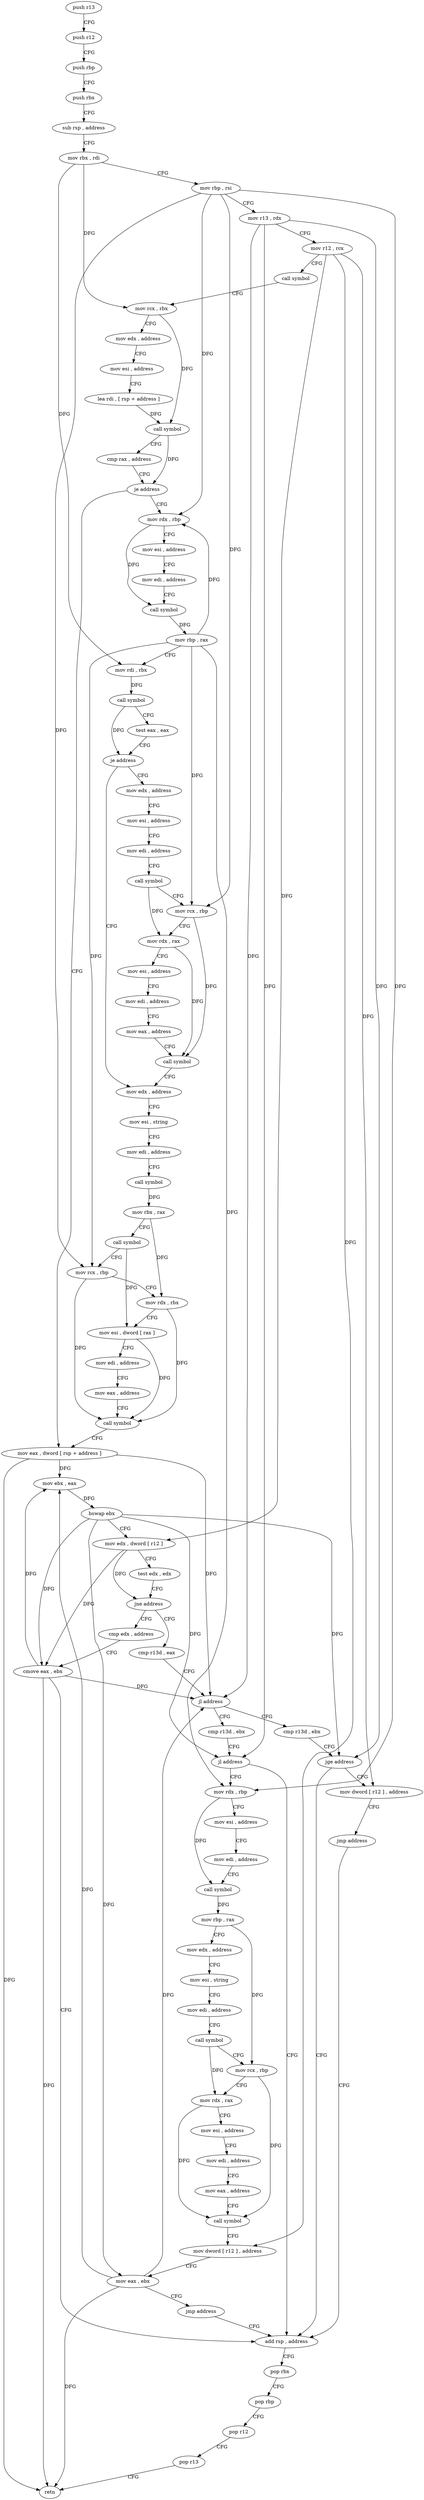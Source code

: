 digraph "func" {
"4213538" [label = "push r13" ]
"4213540" [label = "push r12" ]
"4213542" [label = "push rbp" ]
"4213543" [label = "push rbx" ]
"4213544" [label = "sub rsp , address" ]
"4213548" [label = "mov rbx , rdi" ]
"4213551" [label = "mov rbp , rsi" ]
"4213554" [label = "mov r13 , rdx" ]
"4213557" [label = "mov r12 , rcx" ]
"4213560" [label = "call symbol" ]
"4213565" [label = "mov rcx , rbx" ]
"4213568" [label = "mov edx , address" ]
"4213573" [label = "mov esi , address" ]
"4213578" [label = "lea rdi , [ rsp + address ]" ]
"4213583" [label = "call symbol" ]
"4213588" [label = "cmp rax , address" ]
"4213592" [label = "je address" ]
"4213728" [label = "mov eax , dword [ rsp + address ]" ]
"4213598" [label = "mov rdx , rbp" ]
"4213732" [label = "mov ebx , eax" ]
"4213734" [label = "bswap ebx" ]
"4213736" [label = "mov edx , dword [ r12 ]" ]
"4213740" [label = "test edx , edx" ]
"4213742" [label = "jne address" ]
"4213848" [label = "cmp edx , address" ]
"4213744" [label = "cmp r13d , eax" ]
"4213601" [label = "mov esi , address" ]
"4213606" [label = "mov edi , address" ]
"4213611" [label = "call symbol" ]
"4213616" [label = "mov rbp , rax" ]
"4213619" [label = "mov rdi , rbx" ]
"4213622" [label = "call symbol" ]
"4213627" [label = "test eax , eax" ]
"4213629" [label = "je address" ]
"4213677" [label = "mov edx , address" ]
"4213631" [label = "mov edx , address" ]
"4213851" [label = "cmove eax , ebx" ]
"4213854" [label = "add rsp , address" ]
"4213747" [label = "jl address" ]
"4213764" [label = "cmp r13d , ebx" ]
"4213749" [label = "cmp r13d , ebx" ]
"4213682" [label = "mov esi , string" ]
"4213687" [label = "mov edi , address" ]
"4213692" [label = "call symbol" ]
"4213697" [label = "mov rbx , rax" ]
"4213700" [label = "call symbol" ]
"4213705" [label = "mov rcx , rbp" ]
"4213708" [label = "mov rdx , rbx" ]
"4213711" [label = "mov esi , dword [ rax ]" ]
"4213713" [label = "mov edi , address" ]
"4213718" [label = "mov eax , address" ]
"4213723" [label = "call symbol" ]
"4213636" [label = "mov esi , address" ]
"4213641" [label = "mov edi , address" ]
"4213646" [label = "call symbol" ]
"4213651" [label = "mov rcx , rbp" ]
"4213654" [label = "mov rdx , rax" ]
"4213657" [label = "mov esi , address" ]
"4213662" [label = "mov edi , address" ]
"4213667" [label = "mov eax , address" ]
"4213672" [label = "call symbol" ]
"4213767" [label = "jl address" ]
"4213769" [label = "mov rdx , rbp" ]
"4213752" [label = "jge address" ]
"4213754" [label = "mov dword [ r12 ] , address" ]
"4213858" [label = "pop rbx" ]
"4213859" [label = "pop rbp" ]
"4213860" [label = "pop r12" ]
"4213862" [label = "pop r13" ]
"4213864" [label = "retn" ]
"4213772" [label = "mov esi , address" ]
"4213777" [label = "mov edi , address" ]
"4213782" [label = "call symbol" ]
"4213787" [label = "mov rbp , rax" ]
"4213790" [label = "mov edx , address" ]
"4213795" [label = "mov esi , string" ]
"4213800" [label = "mov edi , address" ]
"4213805" [label = "call symbol" ]
"4213810" [label = "mov rcx , rbp" ]
"4213813" [label = "mov rdx , rax" ]
"4213816" [label = "mov esi , address" ]
"4213821" [label = "mov edi , address" ]
"4213826" [label = "mov eax , address" ]
"4213831" [label = "call symbol" ]
"4213836" [label = "mov dword [ r12 ] , address" ]
"4213844" [label = "mov eax , ebx" ]
"4213846" [label = "jmp address" ]
"4213762" [label = "jmp address" ]
"4213538" -> "4213540" [ label = "CFG" ]
"4213540" -> "4213542" [ label = "CFG" ]
"4213542" -> "4213543" [ label = "CFG" ]
"4213543" -> "4213544" [ label = "CFG" ]
"4213544" -> "4213548" [ label = "CFG" ]
"4213548" -> "4213551" [ label = "CFG" ]
"4213548" -> "4213565" [ label = "DFG" ]
"4213548" -> "4213619" [ label = "DFG" ]
"4213551" -> "4213554" [ label = "CFG" ]
"4213551" -> "4213598" [ label = "DFG" ]
"4213551" -> "4213705" [ label = "DFG" ]
"4213551" -> "4213651" [ label = "DFG" ]
"4213551" -> "4213769" [ label = "DFG" ]
"4213554" -> "4213557" [ label = "CFG" ]
"4213554" -> "4213747" [ label = "DFG" ]
"4213554" -> "4213767" [ label = "DFG" ]
"4213554" -> "4213752" [ label = "DFG" ]
"4213557" -> "4213560" [ label = "CFG" ]
"4213557" -> "4213736" [ label = "DFG" ]
"4213557" -> "4213836" [ label = "DFG" ]
"4213557" -> "4213754" [ label = "DFG" ]
"4213560" -> "4213565" [ label = "CFG" ]
"4213565" -> "4213568" [ label = "CFG" ]
"4213565" -> "4213583" [ label = "DFG" ]
"4213568" -> "4213573" [ label = "CFG" ]
"4213573" -> "4213578" [ label = "CFG" ]
"4213578" -> "4213583" [ label = "DFG" ]
"4213583" -> "4213588" [ label = "CFG" ]
"4213583" -> "4213592" [ label = "DFG" ]
"4213588" -> "4213592" [ label = "CFG" ]
"4213592" -> "4213728" [ label = "CFG" ]
"4213592" -> "4213598" [ label = "CFG" ]
"4213728" -> "4213732" [ label = "DFG" ]
"4213728" -> "4213747" [ label = "DFG" ]
"4213728" -> "4213864" [ label = "DFG" ]
"4213598" -> "4213601" [ label = "CFG" ]
"4213598" -> "4213611" [ label = "DFG" ]
"4213732" -> "4213734" [ label = "DFG" ]
"4213734" -> "4213736" [ label = "CFG" ]
"4213734" -> "4213851" [ label = "DFG" ]
"4213734" -> "4213767" [ label = "DFG" ]
"4213734" -> "4213752" [ label = "DFG" ]
"4213734" -> "4213844" [ label = "DFG" ]
"4213736" -> "4213740" [ label = "CFG" ]
"4213736" -> "4213742" [ label = "DFG" ]
"4213736" -> "4213851" [ label = "DFG" ]
"4213740" -> "4213742" [ label = "CFG" ]
"4213742" -> "4213848" [ label = "CFG" ]
"4213742" -> "4213744" [ label = "CFG" ]
"4213848" -> "4213851" [ label = "CFG" ]
"4213744" -> "4213747" [ label = "CFG" ]
"4213601" -> "4213606" [ label = "CFG" ]
"4213606" -> "4213611" [ label = "CFG" ]
"4213611" -> "4213616" [ label = "DFG" ]
"4213616" -> "4213619" [ label = "CFG" ]
"4213616" -> "4213598" [ label = "DFG" ]
"4213616" -> "4213705" [ label = "DFG" ]
"4213616" -> "4213651" [ label = "DFG" ]
"4213616" -> "4213769" [ label = "DFG" ]
"4213619" -> "4213622" [ label = "DFG" ]
"4213622" -> "4213627" [ label = "CFG" ]
"4213622" -> "4213629" [ label = "DFG" ]
"4213627" -> "4213629" [ label = "CFG" ]
"4213629" -> "4213677" [ label = "CFG" ]
"4213629" -> "4213631" [ label = "CFG" ]
"4213677" -> "4213682" [ label = "CFG" ]
"4213631" -> "4213636" [ label = "CFG" ]
"4213851" -> "4213854" [ label = "CFG" ]
"4213851" -> "4213732" [ label = "DFG" ]
"4213851" -> "4213747" [ label = "DFG" ]
"4213851" -> "4213864" [ label = "DFG" ]
"4213854" -> "4213858" [ label = "CFG" ]
"4213747" -> "4213764" [ label = "CFG" ]
"4213747" -> "4213749" [ label = "CFG" ]
"4213764" -> "4213767" [ label = "CFG" ]
"4213749" -> "4213752" [ label = "CFG" ]
"4213682" -> "4213687" [ label = "CFG" ]
"4213687" -> "4213692" [ label = "CFG" ]
"4213692" -> "4213697" [ label = "DFG" ]
"4213697" -> "4213700" [ label = "CFG" ]
"4213697" -> "4213708" [ label = "DFG" ]
"4213700" -> "4213705" [ label = "CFG" ]
"4213700" -> "4213711" [ label = "DFG" ]
"4213705" -> "4213708" [ label = "CFG" ]
"4213705" -> "4213723" [ label = "DFG" ]
"4213708" -> "4213711" [ label = "CFG" ]
"4213708" -> "4213723" [ label = "DFG" ]
"4213711" -> "4213713" [ label = "CFG" ]
"4213711" -> "4213723" [ label = "DFG" ]
"4213713" -> "4213718" [ label = "CFG" ]
"4213718" -> "4213723" [ label = "CFG" ]
"4213723" -> "4213728" [ label = "CFG" ]
"4213636" -> "4213641" [ label = "CFG" ]
"4213641" -> "4213646" [ label = "CFG" ]
"4213646" -> "4213651" [ label = "CFG" ]
"4213646" -> "4213654" [ label = "DFG" ]
"4213651" -> "4213654" [ label = "CFG" ]
"4213651" -> "4213672" [ label = "DFG" ]
"4213654" -> "4213657" [ label = "CFG" ]
"4213654" -> "4213672" [ label = "DFG" ]
"4213657" -> "4213662" [ label = "CFG" ]
"4213662" -> "4213667" [ label = "CFG" ]
"4213667" -> "4213672" [ label = "CFG" ]
"4213672" -> "4213677" [ label = "CFG" ]
"4213767" -> "4213854" [ label = "CFG" ]
"4213767" -> "4213769" [ label = "CFG" ]
"4213769" -> "4213772" [ label = "CFG" ]
"4213769" -> "4213782" [ label = "DFG" ]
"4213752" -> "4213854" [ label = "CFG" ]
"4213752" -> "4213754" [ label = "CFG" ]
"4213754" -> "4213762" [ label = "CFG" ]
"4213858" -> "4213859" [ label = "CFG" ]
"4213859" -> "4213860" [ label = "CFG" ]
"4213860" -> "4213862" [ label = "CFG" ]
"4213862" -> "4213864" [ label = "CFG" ]
"4213772" -> "4213777" [ label = "CFG" ]
"4213777" -> "4213782" [ label = "CFG" ]
"4213782" -> "4213787" [ label = "DFG" ]
"4213787" -> "4213790" [ label = "CFG" ]
"4213787" -> "4213810" [ label = "DFG" ]
"4213790" -> "4213795" [ label = "CFG" ]
"4213795" -> "4213800" [ label = "CFG" ]
"4213800" -> "4213805" [ label = "CFG" ]
"4213805" -> "4213810" [ label = "CFG" ]
"4213805" -> "4213813" [ label = "DFG" ]
"4213810" -> "4213813" [ label = "CFG" ]
"4213810" -> "4213831" [ label = "DFG" ]
"4213813" -> "4213816" [ label = "CFG" ]
"4213813" -> "4213831" [ label = "DFG" ]
"4213816" -> "4213821" [ label = "CFG" ]
"4213821" -> "4213826" [ label = "CFG" ]
"4213826" -> "4213831" [ label = "CFG" ]
"4213831" -> "4213836" [ label = "CFG" ]
"4213836" -> "4213844" [ label = "CFG" ]
"4213844" -> "4213846" [ label = "CFG" ]
"4213844" -> "4213732" [ label = "DFG" ]
"4213844" -> "4213747" [ label = "DFG" ]
"4213844" -> "4213864" [ label = "DFG" ]
"4213846" -> "4213854" [ label = "CFG" ]
"4213762" -> "4213854" [ label = "CFG" ]
}
